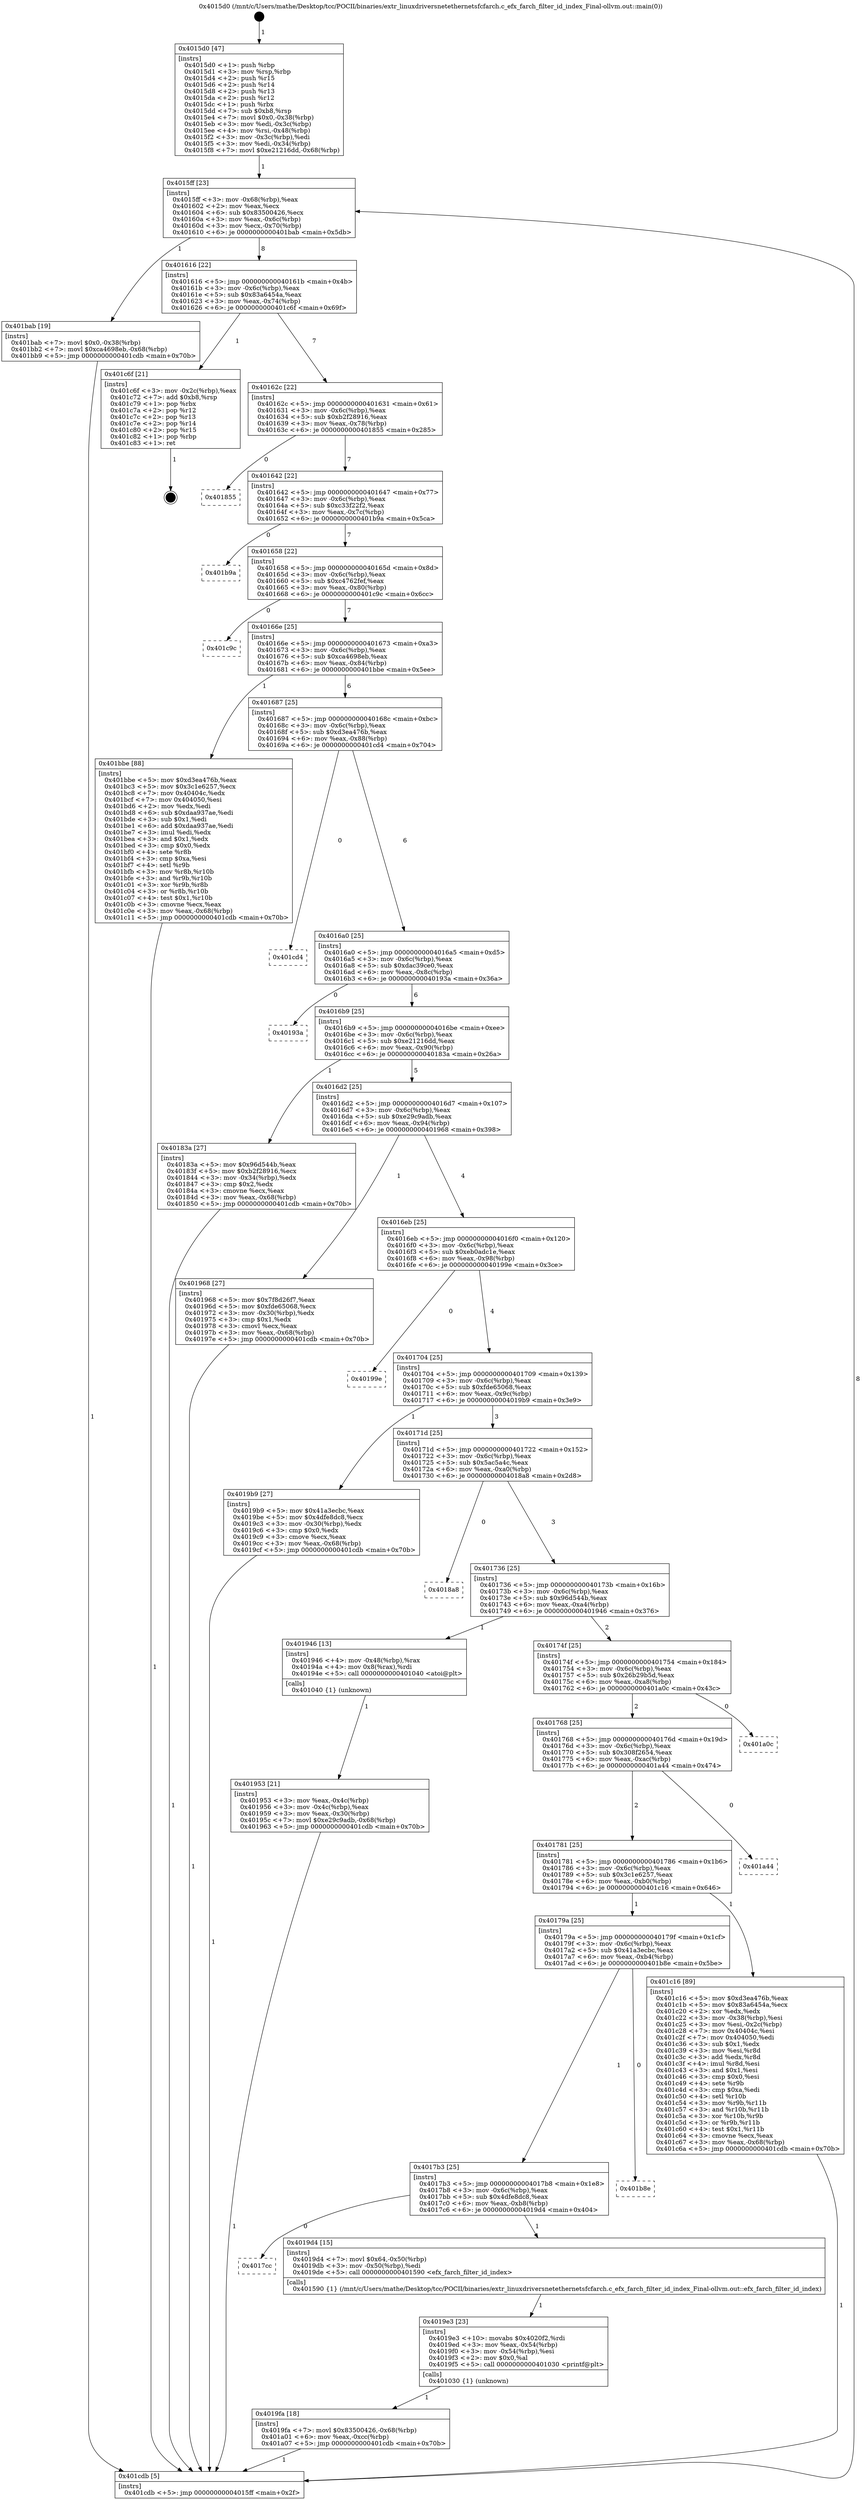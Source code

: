digraph "0x4015d0" {
  label = "0x4015d0 (/mnt/c/Users/mathe/Desktop/tcc/POCII/binaries/extr_linuxdriversnetethernetsfcfarch.c_efx_farch_filter_id_index_Final-ollvm.out::main(0))"
  labelloc = "t"
  node[shape=record]

  Entry [label="",width=0.3,height=0.3,shape=circle,fillcolor=black,style=filled]
  "0x4015ff" [label="{
     0x4015ff [23]\l
     | [instrs]\l
     &nbsp;&nbsp;0x4015ff \<+3\>: mov -0x68(%rbp),%eax\l
     &nbsp;&nbsp;0x401602 \<+2\>: mov %eax,%ecx\l
     &nbsp;&nbsp;0x401604 \<+6\>: sub $0x83500426,%ecx\l
     &nbsp;&nbsp;0x40160a \<+3\>: mov %eax,-0x6c(%rbp)\l
     &nbsp;&nbsp;0x40160d \<+3\>: mov %ecx,-0x70(%rbp)\l
     &nbsp;&nbsp;0x401610 \<+6\>: je 0000000000401bab \<main+0x5db\>\l
  }"]
  "0x401bab" [label="{
     0x401bab [19]\l
     | [instrs]\l
     &nbsp;&nbsp;0x401bab \<+7\>: movl $0x0,-0x38(%rbp)\l
     &nbsp;&nbsp;0x401bb2 \<+7\>: movl $0xca4698eb,-0x68(%rbp)\l
     &nbsp;&nbsp;0x401bb9 \<+5\>: jmp 0000000000401cdb \<main+0x70b\>\l
  }"]
  "0x401616" [label="{
     0x401616 [22]\l
     | [instrs]\l
     &nbsp;&nbsp;0x401616 \<+5\>: jmp 000000000040161b \<main+0x4b\>\l
     &nbsp;&nbsp;0x40161b \<+3\>: mov -0x6c(%rbp),%eax\l
     &nbsp;&nbsp;0x40161e \<+5\>: sub $0x83a6454a,%eax\l
     &nbsp;&nbsp;0x401623 \<+3\>: mov %eax,-0x74(%rbp)\l
     &nbsp;&nbsp;0x401626 \<+6\>: je 0000000000401c6f \<main+0x69f\>\l
  }"]
  Exit [label="",width=0.3,height=0.3,shape=circle,fillcolor=black,style=filled,peripheries=2]
  "0x401c6f" [label="{
     0x401c6f [21]\l
     | [instrs]\l
     &nbsp;&nbsp;0x401c6f \<+3\>: mov -0x2c(%rbp),%eax\l
     &nbsp;&nbsp;0x401c72 \<+7\>: add $0xb8,%rsp\l
     &nbsp;&nbsp;0x401c79 \<+1\>: pop %rbx\l
     &nbsp;&nbsp;0x401c7a \<+2\>: pop %r12\l
     &nbsp;&nbsp;0x401c7c \<+2\>: pop %r13\l
     &nbsp;&nbsp;0x401c7e \<+2\>: pop %r14\l
     &nbsp;&nbsp;0x401c80 \<+2\>: pop %r15\l
     &nbsp;&nbsp;0x401c82 \<+1\>: pop %rbp\l
     &nbsp;&nbsp;0x401c83 \<+1\>: ret\l
  }"]
  "0x40162c" [label="{
     0x40162c [22]\l
     | [instrs]\l
     &nbsp;&nbsp;0x40162c \<+5\>: jmp 0000000000401631 \<main+0x61\>\l
     &nbsp;&nbsp;0x401631 \<+3\>: mov -0x6c(%rbp),%eax\l
     &nbsp;&nbsp;0x401634 \<+5\>: sub $0xb2f28916,%eax\l
     &nbsp;&nbsp;0x401639 \<+3\>: mov %eax,-0x78(%rbp)\l
     &nbsp;&nbsp;0x40163c \<+6\>: je 0000000000401855 \<main+0x285\>\l
  }"]
  "0x4019fa" [label="{
     0x4019fa [18]\l
     | [instrs]\l
     &nbsp;&nbsp;0x4019fa \<+7\>: movl $0x83500426,-0x68(%rbp)\l
     &nbsp;&nbsp;0x401a01 \<+6\>: mov %eax,-0xcc(%rbp)\l
     &nbsp;&nbsp;0x401a07 \<+5\>: jmp 0000000000401cdb \<main+0x70b\>\l
  }"]
  "0x401855" [label="{
     0x401855\l
  }", style=dashed]
  "0x401642" [label="{
     0x401642 [22]\l
     | [instrs]\l
     &nbsp;&nbsp;0x401642 \<+5\>: jmp 0000000000401647 \<main+0x77\>\l
     &nbsp;&nbsp;0x401647 \<+3\>: mov -0x6c(%rbp),%eax\l
     &nbsp;&nbsp;0x40164a \<+5\>: sub $0xc33f22f2,%eax\l
     &nbsp;&nbsp;0x40164f \<+3\>: mov %eax,-0x7c(%rbp)\l
     &nbsp;&nbsp;0x401652 \<+6\>: je 0000000000401b9a \<main+0x5ca\>\l
  }"]
  "0x4019e3" [label="{
     0x4019e3 [23]\l
     | [instrs]\l
     &nbsp;&nbsp;0x4019e3 \<+10\>: movabs $0x4020f2,%rdi\l
     &nbsp;&nbsp;0x4019ed \<+3\>: mov %eax,-0x54(%rbp)\l
     &nbsp;&nbsp;0x4019f0 \<+3\>: mov -0x54(%rbp),%esi\l
     &nbsp;&nbsp;0x4019f3 \<+2\>: mov $0x0,%al\l
     &nbsp;&nbsp;0x4019f5 \<+5\>: call 0000000000401030 \<printf@plt\>\l
     | [calls]\l
     &nbsp;&nbsp;0x401030 \{1\} (unknown)\l
  }"]
  "0x401b9a" [label="{
     0x401b9a\l
  }", style=dashed]
  "0x401658" [label="{
     0x401658 [22]\l
     | [instrs]\l
     &nbsp;&nbsp;0x401658 \<+5\>: jmp 000000000040165d \<main+0x8d\>\l
     &nbsp;&nbsp;0x40165d \<+3\>: mov -0x6c(%rbp),%eax\l
     &nbsp;&nbsp;0x401660 \<+5\>: sub $0xc4762fef,%eax\l
     &nbsp;&nbsp;0x401665 \<+3\>: mov %eax,-0x80(%rbp)\l
     &nbsp;&nbsp;0x401668 \<+6\>: je 0000000000401c9c \<main+0x6cc\>\l
  }"]
  "0x4017cc" [label="{
     0x4017cc\l
  }", style=dashed]
  "0x401c9c" [label="{
     0x401c9c\l
  }", style=dashed]
  "0x40166e" [label="{
     0x40166e [25]\l
     | [instrs]\l
     &nbsp;&nbsp;0x40166e \<+5\>: jmp 0000000000401673 \<main+0xa3\>\l
     &nbsp;&nbsp;0x401673 \<+3\>: mov -0x6c(%rbp),%eax\l
     &nbsp;&nbsp;0x401676 \<+5\>: sub $0xca4698eb,%eax\l
     &nbsp;&nbsp;0x40167b \<+6\>: mov %eax,-0x84(%rbp)\l
     &nbsp;&nbsp;0x401681 \<+6\>: je 0000000000401bbe \<main+0x5ee\>\l
  }"]
  "0x4019d4" [label="{
     0x4019d4 [15]\l
     | [instrs]\l
     &nbsp;&nbsp;0x4019d4 \<+7\>: movl $0x64,-0x50(%rbp)\l
     &nbsp;&nbsp;0x4019db \<+3\>: mov -0x50(%rbp),%edi\l
     &nbsp;&nbsp;0x4019de \<+5\>: call 0000000000401590 \<efx_farch_filter_id_index\>\l
     | [calls]\l
     &nbsp;&nbsp;0x401590 \{1\} (/mnt/c/Users/mathe/Desktop/tcc/POCII/binaries/extr_linuxdriversnetethernetsfcfarch.c_efx_farch_filter_id_index_Final-ollvm.out::efx_farch_filter_id_index)\l
  }"]
  "0x401bbe" [label="{
     0x401bbe [88]\l
     | [instrs]\l
     &nbsp;&nbsp;0x401bbe \<+5\>: mov $0xd3ea476b,%eax\l
     &nbsp;&nbsp;0x401bc3 \<+5\>: mov $0x3c1e6257,%ecx\l
     &nbsp;&nbsp;0x401bc8 \<+7\>: mov 0x40404c,%edx\l
     &nbsp;&nbsp;0x401bcf \<+7\>: mov 0x404050,%esi\l
     &nbsp;&nbsp;0x401bd6 \<+2\>: mov %edx,%edi\l
     &nbsp;&nbsp;0x401bd8 \<+6\>: sub $0xdaa937ae,%edi\l
     &nbsp;&nbsp;0x401bde \<+3\>: sub $0x1,%edi\l
     &nbsp;&nbsp;0x401be1 \<+6\>: add $0xdaa937ae,%edi\l
     &nbsp;&nbsp;0x401be7 \<+3\>: imul %edi,%edx\l
     &nbsp;&nbsp;0x401bea \<+3\>: and $0x1,%edx\l
     &nbsp;&nbsp;0x401bed \<+3\>: cmp $0x0,%edx\l
     &nbsp;&nbsp;0x401bf0 \<+4\>: sete %r8b\l
     &nbsp;&nbsp;0x401bf4 \<+3\>: cmp $0xa,%esi\l
     &nbsp;&nbsp;0x401bf7 \<+4\>: setl %r9b\l
     &nbsp;&nbsp;0x401bfb \<+3\>: mov %r8b,%r10b\l
     &nbsp;&nbsp;0x401bfe \<+3\>: and %r9b,%r10b\l
     &nbsp;&nbsp;0x401c01 \<+3\>: xor %r9b,%r8b\l
     &nbsp;&nbsp;0x401c04 \<+3\>: or %r8b,%r10b\l
     &nbsp;&nbsp;0x401c07 \<+4\>: test $0x1,%r10b\l
     &nbsp;&nbsp;0x401c0b \<+3\>: cmovne %ecx,%eax\l
     &nbsp;&nbsp;0x401c0e \<+3\>: mov %eax,-0x68(%rbp)\l
     &nbsp;&nbsp;0x401c11 \<+5\>: jmp 0000000000401cdb \<main+0x70b\>\l
  }"]
  "0x401687" [label="{
     0x401687 [25]\l
     | [instrs]\l
     &nbsp;&nbsp;0x401687 \<+5\>: jmp 000000000040168c \<main+0xbc\>\l
     &nbsp;&nbsp;0x40168c \<+3\>: mov -0x6c(%rbp),%eax\l
     &nbsp;&nbsp;0x40168f \<+5\>: sub $0xd3ea476b,%eax\l
     &nbsp;&nbsp;0x401694 \<+6\>: mov %eax,-0x88(%rbp)\l
     &nbsp;&nbsp;0x40169a \<+6\>: je 0000000000401cd4 \<main+0x704\>\l
  }"]
  "0x4017b3" [label="{
     0x4017b3 [25]\l
     | [instrs]\l
     &nbsp;&nbsp;0x4017b3 \<+5\>: jmp 00000000004017b8 \<main+0x1e8\>\l
     &nbsp;&nbsp;0x4017b8 \<+3\>: mov -0x6c(%rbp),%eax\l
     &nbsp;&nbsp;0x4017bb \<+5\>: sub $0x4dfe8dc8,%eax\l
     &nbsp;&nbsp;0x4017c0 \<+6\>: mov %eax,-0xb8(%rbp)\l
     &nbsp;&nbsp;0x4017c6 \<+6\>: je 00000000004019d4 \<main+0x404\>\l
  }"]
  "0x401cd4" [label="{
     0x401cd4\l
  }", style=dashed]
  "0x4016a0" [label="{
     0x4016a0 [25]\l
     | [instrs]\l
     &nbsp;&nbsp;0x4016a0 \<+5\>: jmp 00000000004016a5 \<main+0xd5\>\l
     &nbsp;&nbsp;0x4016a5 \<+3\>: mov -0x6c(%rbp),%eax\l
     &nbsp;&nbsp;0x4016a8 \<+5\>: sub $0xdac39ce0,%eax\l
     &nbsp;&nbsp;0x4016ad \<+6\>: mov %eax,-0x8c(%rbp)\l
     &nbsp;&nbsp;0x4016b3 \<+6\>: je 000000000040193a \<main+0x36a\>\l
  }"]
  "0x401b8e" [label="{
     0x401b8e\l
  }", style=dashed]
  "0x40193a" [label="{
     0x40193a\l
  }", style=dashed]
  "0x4016b9" [label="{
     0x4016b9 [25]\l
     | [instrs]\l
     &nbsp;&nbsp;0x4016b9 \<+5\>: jmp 00000000004016be \<main+0xee\>\l
     &nbsp;&nbsp;0x4016be \<+3\>: mov -0x6c(%rbp),%eax\l
     &nbsp;&nbsp;0x4016c1 \<+5\>: sub $0xe21216dd,%eax\l
     &nbsp;&nbsp;0x4016c6 \<+6\>: mov %eax,-0x90(%rbp)\l
     &nbsp;&nbsp;0x4016cc \<+6\>: je 000000000040183a \<main+0x26a\>\l
  }"]
  "0x40179a" [label="{
     0x40179a [25]\l
     | [instrs]\l
     &nbsp;&nbsp;0x40179a \<+5\>: jmp 000000000040179f \<main+0x1cf\>\l
     &nbsp;&nbsp;0x40179f \<+3\>: mov -0x6c(%rbp),%eax\l
     &nbsp;&nbsp;0x4017a2 \<+5\>: sub $0x41a3ecbc,%eax\l
     &nbsp;&nbsp;0x4017a7 \<+6\>: mov %eax,-0xb4(%rbp)\l
     &nbsp;&nbsp;0x4017ad \<+6\>: je 0000000000401b8e \<main+0x5be\>\l
  }"]
  "0x40183a" [label="{
     0x40183a [27]\l
     | [instrs]\l
     &nbsp;&nbsp;0x40183a \<+5\>: mov $0x96d544b,%eax\l
     &nbsp;&nbsp;0x40183f \<+5\>: mov $0xb2f28916,%ecx\l
     &nbsp;&nbsp;0x401844 \<+3\>: mov -0x34(%rbp),%edx\l
     &nbsp;&nbsp;0x401847 \<+3\>: cmp $0x2,%edx\l
     &nbsp;&nbsp;0x40184a \<+3\>: cmovne %ecx,%eax\l
     &nbsp;&nbsp;0x40184d \<+3\>: mov %eax,-0x68(%rbp)\l
     &nbsp;&nbsp;0x401850 \<+5\>: jmp 0000000000401cdb \<main+0x70b\>\l
  }"]
  "0x4016d2" [label="{
     0x4016d2 [25]\l
     | [instrs]\l
     &nbsp;&nbsp;0x4016d2 \<+5\>: jmp 00000000004016d7 \<main+0x107\>\l
     &nbsp;&nbsp;0x4016d7 \<+3\>: mov -0x6c(%rbp),%eax\l
     &nbsp;&nbsp;0x4016da \<+5\>: sub $0xe29c9adb,%eax\l
     &nbsp;&nbsp;0x4016df \<+6\>: mov %eax,-0x94(%rbp)\l
     &nbsp;&nbsp;0x4016e5 \<+6\>: je 0000000000401968 \<main+0x398\>\l
  }"]
  "0x401cdb" [label="{
     0x401cdb [5]\l
     | [instrs]\l
     &nbsp;&nbsp;0x401cdb \<+5\>: jmp 00000000004015ff \<main+0x2f\>\l
  }"]
  "0x4015d0" [label="{
     0x4015d0 [47]\l
     | [instrs]\l
     &nbsp;&nbsp;0x4015d0 \<+1\>: push %rbp\l
     &nbsp;&nbsp;0x4015d1 \<+3\>: mov %rsp,%rbp\l
     &nbsp;&nbsp;0x4015d4 \<+2\>: push %r15\l
     &nbsp;&nbsp;0x4015d6 \<+2\>: push %r14\l
     &nbsp;&nbsp;0x4015d8 \<+2\>: push %r13\l
     &nbsp;&nbsp;0x4015da \<+2\>: push %r12\l
     &nbsp;&nbsp;0x4015dc \<+1\>: push %rbx\l
     &nbsp;&nbsp;0x4015dd \<+7\>: sub $0xb8,%rsp\l
     &nbsp;&nbsp;0x4015e4 \<+7\>: movl $0x0,-0x38(%rbp)\l
     &nbsp;&nbsp;0x4015eb \<+3\>: mov %edi,-0x3c(%rbp)\l
     &nbsp;&nbsp;0x4015ee \<+4\>: mov %rsi,-0x48(%rbp)\l
     &nbsp;&nbsp;0x4015f2 \<+3\>: mov -0x3c(%rbp),%edi\l
     &nbsp;&nbsp;0x4015f5 \<+3\>: mov %edi,-0x34(%rbp)\l
     &nbsp;&nbsp;0x4015f8 \<+7\>: movl $0xe21216dd,-0x68(%rbp)\l
  }"]
  "0x401c16" [label="{
     0x401c16 [89]\l
     | [instrs]\l
     &nbsp;&nbsp;0x401c16 \<+5\>: mov $0xd3ea476b,%eax\l
     &nbsp;&nbsp;0x401c1b \<+5\>: mov $0x83a6454a,%ecx\l
     &nbsp;&nbsp;0x401c20 \<+2\>: xor %edx,%edx\l
     &nbsp;&nbsp;0x401c22 \<+3\>: mov -0x38(%rbp),%esi\l
     &nbsp;&nbsp;0x401c25 \<+3\>: mov %esi,-0x2c(%rbp)\l
     &nbsp;&nbsp;0x401c28 \<+7\>: mov 0x40404c,%esi\l
     &nbsp;&nbsp;0x401c2f \<+7\>: mov 0x404050,%edi\l
     &nbsp;&nbsp;0x401c36 \<+3\>: sub $0x1,%edx\l
     &nbsp;&nbsp;0x401c39 \<+3\>: mov %esi,%r8d\l
     &nbsp;&nbsp;0x401c3c \<+3\>: add %edx,%r8d\l
     &nbsp;&nbsp;0x401c3f \<+4\>: imul %r8d,%esi\l
     &nbsp;&nbsp;0x401c43 \<+3\>: and $0x1,%esi\l
     &nbsp;&nbsp;0x401c46 \<+3\>: cmp $0x0,%esi\l
     &nbsp;&nbsp;0x401c49 \<+4\>: sete %r9b\l
     &nbsp;&nbsp;0x401c4d \<+3\>: cmp $0xa,%edi\l
     &nbsp;&nbsp;0x401c50 \<+4\>: setl %r10b\l
     &nbsp;&nbsp;0x401c54 \<+3\>: mov %r9b,%r11b\l
     &nbsp;&nbsp;0x401c57 \<+3\>: and %r10b,%r11b\l
     &nbsp;&nbsp;0x401c5a \<+3\>: xor %r10b,%r9b\l
     &nbsp;&nbsp;0x401c5d \<+3\>: or %r9b,%r11b\l
     &nbsp;&nbsp;0x401c60 \<+4\>: test $0x1,%r11b\l
     &nbsp;&nbsp;0x401c64 \<+3\>: cmovne %ecx,%eax\l
     &nbsp;&nbsp;0x401c67 \<+3\>: mov %eax,-0x68(%rbp)\l
     &nbsp;&nbsp;0x401c6a \<+5\>: jmp 0000000000401cdb \<main+0x70b\>\l
  }"]
  "0x401968" [label="{
     0x401968 [27]\l
     | [instrs]\l
     &nbsp;&nbsp;0x401968 \<+5\>: mov $0x7f8d26f7,%eax\l
     &nbsp;&nbsp;0x40196d \<+5\>: mov $0xfde65068,%ecx\l
     &nbsp;&nbsp;0x401972 \<+3\>: mov -0x30(%rbp),%edx\l
     &nbsp;&nbsp;0x401975 \<+3\>: cmp $0x1,%edx\l
     &nbsp;&nbsp;0x401978 \<+3\>: cmovl %ecx,%eax\l
     &nbsp;&nbsp;0x40197b \<+3\>: mov %eax,-0x68(%rbp)\l
     &nbsp;&nbsp;0x40197e \<+5\>: jmp 0000000000401cdb \<main+0x70b\>\l
  }"]
  "0x4016eb" [label="{
     0x4016eb [25]\l
     | [instrs]\l
     &nbsp;&nbsp;0x4016eb \<+5\>: jmp 00000000004016f0 \<main+0x120\>\l
     &nbsp;&nbsp;0x4016f0 \<+3\>: mov -0x6c(%rbp),%eax\l
     &nbsp;&nbsp;0x4016f3 \<+5\>: sub $0xeb0adc1e,%eax\l
     &nbsp;&nbsp;0x4016f8 \<+6\>: mov %eax,-0x98(%rbp)\l
     &nbsp;&nbsp;0x4016fe \<+6\>: je 000000000040199e \<main+0x3ce\>\l
  }"]
  "0x401781" [label="{
     0x401781 [25]\l
     | [instrs]\l
     &nbsp;&nbsp;0x401781 \<+5\>: jmp 0000000000401786 \<main+0x1b6\>\l
     &nbsp;&nbsp;0x401786 \<+3\>: mov -0x6c(%rbp),%eax\l
     &nbsp;&nbsp;0x401789 \<+5\>: sub $0x3c1e6257,%eax\l
     &nbsp;&nbsp;0x40178e \<+6\>: mov %eax,-0xb0(%rbp)\l
     &nbsp;&nbsp;0x401794 \<+6\>: je 0000000000401c16 \<main+0x646\>\l
  }"]
  "0x40199e" [label="{
     0x40199e\l
  }", style=dashed]
  "0x401704" [label="{
     0x401704 [25]\l
     | [instrs]\l
     &nbsp;&nbsp;0x401704 \<+5\>: jmp 0000000000401709 \<main+0x139\>\l
     &nbsp;&nbsp;0x401709 \<+3\>: mov -0x6c(%rbp),%eax\l
     &nbsp;&nbsp;0x40170c \<+5\>: sub $0xfde65068,%eax\l
     &nbsp;&nbsp;0x401711 \<+6\>: mov %eax,-0x9c(%rbp)\l
     &nbsp;&nbsp;0x401717 \<+6\>: je 00000000004019b9 \<main+0x3e9\>\l
  }"]
  "0x401a44" [label="{
     0x401a44\l
  }", style=dashed]
  "0x4019b9" [label="{
     0x4019b9 [27]\l
     | [instrs]\l
     &nbsp;&nbsp;0x4019b9 \<+5\>: mov $0x41a3ecbc,%eax\l
     &nbsp;&nbsp;0x4019be \<+5\>: mov $0x4dfe8dc8,%ecx\l
     &nbsp;&nbsp;0x4019c3 \<+3\>: mov -0x30(%rbp),%edx\l
     &nbsp;&nbsp;0x4019c6 \<+3\>: cmp $0x0,%edx\l
     &nbsp;&nbsp;0x4019c9 \<+3\>: cmove %ecx,%eax\l
     &nbsp;&nbsp;0x4019cc \<+3\>: mov %eax,-0x68(%rbp)\l
     &nbsp;&nbsp;0x4019cf \<+5\>: jmp 0000000000401cdb \<main+0x70b\>\l
  }"]
  "0x40171d" [label="{
     0x40171d [25]\l
     | [instrs]\l
     &nbsp;&nbsp;0x40171d \<+5\>: jmp 0000000000401722 \<main+0x152\>\l
     &nbsp;&nbsp;0x401722 \<+3\>: mov -0x6c(%rbp),%eax\l
     &nbsp;&nbsp;0x401725 \<+5\>: sub $0x5ac5a4c,%eax\l
     &nbsp;&nbsp;0x40172a \<+6\>: mov %eax,-0xa0(%rbp)\l
     &nbsp;&nbsp;0x401730 \<+6\>: je 00000000004018a8 \<main+0x2d8\>\l
  }"]
  "0x401768" [label="{
     0x401768 [25]\l
     | [instrs]\l
     &nbsp;&nbsp;0x401768 \<+5\>: jmp 000000000040176d \<main+0x19d\>\l
     &nbsp;&nbsp;0x40176d \<+3\>: mov -0x6c(%rbp),%eax\l
     &nbsp;&nbsp;0x401770 \<+5\>: sub $0x308f2654,%eax\l
     &nbsp;&nbsp;0x401775 \<+6\>: mov %eax,-0xac(%rbp)\l
     &nbsp;&nbsp;0x40177b \<+6\>: je 0000000000401a44 \<main+0x474\>\l
  }"]
  "0x4018a8" [label="{
     0x4018a8\l
  }", style=dashed]
  "0x401736" [label="{
     0x401736 [25]\l
     | [instrs]\l
     &nbsp;&nbsp;0x401736 \<+5\>: jmp 000000000040173b \<main+0x16b\>\l
     &nbsp;&nbsp;0x40173b \<+3\>: mov -0x6c(%rbp),%eax\l
     &nbsp;&nbsp;0x40173e \<+5\>: sub $0x96d544b,%eax\l
     &nbsp;&nbsp;0x401743 \<+6\>: mov %eax,-0xa4(%rbp)\l
     &nbsp;&nbsp;0x401749 \<+6\>: je 0000000000401946 \<main+0x376\>\l
  }"]
  "0x401a0c" [label="{
     0x401a0c\l
  }", style=dashed]
  "0x401946" [label="{
     0x401946 [13]\l
     | [instrs]\l
     &nbsp;&nbsp;0x401946 \<+4\>: mov -0x48(%rbp),%rax\l
     &nbsp;&nbsp;0x40194a \<+4\>: mov 0x8(%rax),%rdi\l
     &nbsp;&nbsp;0x40194e \<+5\>: call 0000000000401040 \<atoi@plt\>\l
     | [calls]\l
     &nbsp;&nbsp;0x401040 \{1\} (unknown)\l
  }"]
  "0x40174f" [label="{
     0x40174f [25]\l
     | [instrs]\l
     &nbsp;&nbsp;0x40174f \<+5\>: jmp 0000000000401754 \<main+0x184\>\l
     &nbsp;&nbsp;0x401754 \<+3\>: mov -0x6c(%rbp),%eax\l
     &nbsp;&nbsp;0x401757 \<+5\>: sub $0x26b29b5d,%eax\l
     &nbsp;&nbsp;0x40175c \<+6\>: mov %eax,-0xa8(%rbp)\l
     &nbsp;&nbsp;0x401762 \<+6\>: je 0000000000401a0c \<main+0x43c\>\l
  }"]
  "0x401953" [label="{
     0x401953 [21]\l
     | [instrs]\l
     &nbsp;&nbsp;0x401953 \<+3\>: mov %eax,-0x4c(%rbp)\l
     &nbsp;&nbsp;0x401956 \<+3\>: mov -0x4c(%rbp),%eax\l
     &nbsp;&nbsp;0x401959 \<+3\>: mov %eax,-0x30(%rbp)\l
     &nbsp;&nbsp;0x40195c \<+7\>: movl $0xe29c9adb,-0x68(%rbp)\l
     &nbsp;&nbsp;0x401963 \<+5\>: jmp 0000000000401cdb \<main+0x70b\>\l
  }"]
  Entry -> "0x4015d0" [label=" 1"]
  "0x4015ff" -> "0x401bab" [label=" 1"]
  "0x4015ff" -> "0x401616" [label=" 8"]
  "0x401c6f" -> Exit [label=" 1"]
  "0x401616" -> "0x401c6f" [label=" 1"]
  "0x401616" -> "0x40162c" [label=" 7"]
  "0x401c16" -> "0x401cdb" [label=" 1"]
  "0x40162c" -> "0x401855" [label=" 0"]
  "0x40162c" -> "0x401642" [label=" 7"]
  "0x401bbe" -> "0x401cdb" [label=" 1"]
  "0x401642" -> "0x401b9a" [label=" 0"]
  "0x401642" -> "0x401658" [label=" 7"]
  "0x401bab" -> "0x401cdb" [label=" 1"]
  "0x401658" -> "0x401c9c" [label=" 0"]
  "0x401658" -> "0x40166e" [label=" 7"]
  "0x4019fa" -> "0x401cdb" [label=" 1"]
  "0x40166e" -> "0x401bbe" [label=" 1"]
  "0x40166e" -> "0x401687" [label=" 6"]
  "0x4019e3" -> "0x4019fa" [label=" 1"]
  "0x401687" -> "0x401cd4" [label=" 0"]
  "0x401687" -> "0x4016a0" [label=" 6"]
  "0x4017b3" -> "0x4017cc" [label=" 0"]
  "0x4016a0" -> "0x40193a" [label=" 0"]
  "0x4016a0" -> "0x4016b9" [label=" 6"]
  "0x4017b3" -> "0x4019d4" [label=" 1"]
  "0x4016b9" -> "0x40183a" [label=" 1"]
  "0x4016b9" -> "0x4016d2" [label=" 5"]
  "0x40183a" -> "0x401cdb" [label=" 1"]
  "0x4015d0" -> "0x4015ff" [label=" 1"]
  "0x401cdb" -> "0x4015ff" [label=" 8"]
  "0x40179a" -> "0x4017b3" [label=" 1"]
  "0x4016d2" -> "0x401968" [label=" 1"]
  "0x4016d2" -> "0x4016eb" [label=" 4"]
  "0x40179a" -> "0x401b8e" [label=" 0"]
  "0x4016eb" -> "0x40199e" [label=" 0"]
  "0x4016eb" -> "0x401704" [label=" 4"]
  "0x401781" -> "0x40179a" [label=" 1"]
  "0x401704" -> "0x4019b9" [label=" 1"]
  "0x401704" -> "0x40171d" [label=" 3"]
  "0x401781" -> "0x401c16" [label=" 1"]
  "0x40171d" -> "0x4018a8" [label=" 0"]
  "0x40171d" -> "0x401736" [label=" 3"]
  "0x401768" -> "0x401781" [label=" 2"]
  "0x401736" -> "0x401946" [label=" 1"]
  "0x401736" -> "0x40174f" [label=" 2"]
  "0x401946" -> "0x401953" [label=" 1"]
  "0x401953" -> "0x401cdb" [label=" 1"]
  "0x401968" -> "0x401cdb" [label=" 1"]
  "0x4019b9" -> "0x401cdb" [label=" 1"]
  "0x401768" -> "0x401a44" [label=" 0"]
  "0x40174f" -> "0x401a0c" [label=" 0"]
  "0x40174f" -> "0x401768" [label=" 2"]
  "0x4019d4" -> "0x4019e3" [label=" 1"]
}
